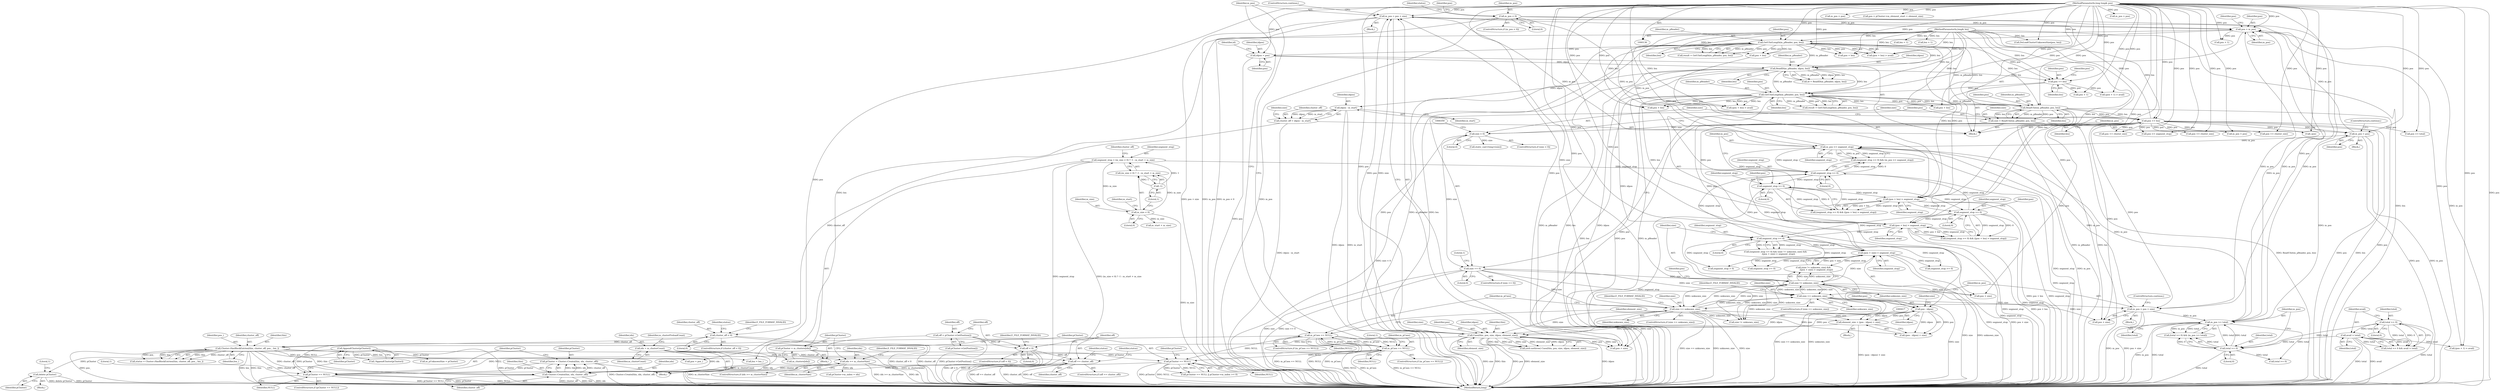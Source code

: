 digraph "0_Android_cc274e2abe8b2a6698a5c47d8aa4bb45f1f9538d_6@API" {
"1000662" [label="(Call,delete pCluster)"];
"1000659" [label="(Call,AppendCluster(pCluster))"];
"1000651" [label="(Call,pCluster == NULL)"];
"1000644" [label="(Call,pCluster = Cluster::Create(this, idx, cluster_off))"];
"1000646" [label="(Call,Cluster::Create(this, idx, cluster_off))"];
"1000478" [label="(Call,Cluster::HasBlockEntries(this, cluster_off, pos_, len_))"];
"1000418" [label="(Call,Cues(this, pos, size, idpos, element_size))"];
"1000412" [label="(Call,pos - idpos)"];
"1000361" [label="(Call,pos += len)"];
"1000349" [label="(Call,ReadUInt(m_pReader, pos, len))"];
"1000308" [label="(Call,GetUIntLength(m_pReader, pos, len))"];
"1000281" [label="(Call,ReadID(m_pReader, idpos, len))"];
"1000236" [label="(Call,GetUIntLength(m_pReader, pos, len))"];
"1000137" [label="(MethodParameterIn,long long& pos)"];
"1000218" [label="(Call,pos = m_pos)"];
"1000141" [label="(Call,m_pos < 0)"];
"1000369" [label="(Call,m_pos = pos)"];
"1000213" [label="(Call,m_pos >= segment_stop)"];
"1000448" [label="(Call,m_pos = pos + size)"];
"1000443" [label="(Call,size == unknown_size)"];
"1000365" [label="(Call,size == 0)"];
"1000354" [label="(Call,size < 0)"];
"1000347" [label="(Call,size = ReadUInt(m_pReader, pos, len))"];
"1000381" [label="(Call,size != unknown_size)"];
"1000398" [label="(Call,size == unknown_size)"];
"1000431" [label="(Call,m_pos = pos + size)"];
"1000203" [label="(Call,m_pos >= total)"];
"1000200" [label="(Call,total >= 0)"];
"1000166" [label="(Call,total >= 0)"];
"1000169" [label="(Call,avail > total)"];
"1000210" [label="(Call,segment_stop >= 0)"];
"1000384" [label="(Call,(pos + size) > segment_stop)"];
"1000377" [label="(Call,segment_stop >= 0)"];
"1000328" [label="(Call,segment_stop >= 0)"];
"1000259" [label="(Call,(pos + len) > segment_stop)"];
"1000138" [label="(MethodParameterIn,long& len)"];
"1000256" [label="(Call,segment_stop >= 0)"];
"1000331" [label="(Call,(pos + len) > segment_stop)"];
"1000175" [label="(Call,segment_stop = (m_size < 0) ? -1 : m_start + m_size)"];
"1000181" [label="(Call,-1)"];
"1000178" [label="(Call,m_size < 0)"];
"1000275" [label="(Call,idpos = pos)"];
"1000291" [label="(Call,pos += len)"];
"1000409" [label="(Call,element_size = (pos - idpos) + size)"];
"1000468" [label="(Call,cluster_off < 0)"];
"1000454" [label="(Call,cluster_off = idpos - m_start)"];
"1000456" [label="(Call,idpos - m_start)"];
"1000497" [label="(Call,idx = m_clusterCount)"];
"1000506" [label="(Call,idx >= m_clusterSize)"];
"1000539" [label="(Call,off == cluster_off)"];
"1000533" [label="(Call,off < 0)"];
"1000529" [label="(Call,off = pCluster->GetPosition())"];
"1000404" [label="(Call,m_pCues == NULL)"];
"1000425" [label="(Call,m_pCues == NULL)"];
"1000518" [label="(Call,pCluster == NULL)"];
"1000511" [label="(Call,pCluster = m_clusters[idx])"];
"1000432" [label="(Identifier,m_pos)"];
"1000422" [label="(Identifier,idpos)"];
"1000351" [label="(Identifier,pos)"];
"1000419" [label="(Identifier,this)"];
"1000433" [label="(Call,pos + size)"];
"1000171" [label="(Identifier,total)"];
"1000141" [label="(Call,m_pos < 0)"];
"1000649" [label="(Identifier,cluster_off)"];
"1000365" [label="(Call,size == 0)"];
"1000202" [label="(Literal,0)"];
"1000491" [label="(Call,len = len_)"];
"1000672" [label="(Call,pos += cluster_size)"];
"1000295" [label="(Call,(pos + 1) > avail)"];
"1000277" [label="(Identifier,pos)"];
"1000184" [label="(Identifier,m_start)"];
"1000330" [label="(Literal,0)"];
"1000400" [label="(Identifier,unknown_size)"];
"1000518" [label="(Call,pCluster == NULL)"];
"1000165" [label="(Call,total >= 0 && avail > total)"];
"1000353" [label="(ControlStructure,if (size < 0))"];
"1000327" [label="(Call,(segment_stop >= 0) && ((pos + len) > segment_stop))"];
"1000152" [label="(Identifier,status)"];
"1000532" [label="(ControlStructure,if (off < 0))"];
"1000355" [label="(Identifier,size)"];
"1000479" [label="(Identifier,this)"];
"1000415" [label="(Identifier,size)"];
"1000448" [label="(Call,m_pos = pos + size)"];
"1000210" [label="(Call,segment_stop >= 0)"];
"1000218" [label="(Call,pos = m_pos)"];
"1000223" [label="(Call,pos + 1)"];
"1000296" [label="(Call,pos + 1)"];
"1000356" [label="(Literal,0)"];
"1000139" [label="(Block,)"];
"1000212" [label="(Literal,0)"];
"1000541" [label="(Identifier,cluster_off)"];
"1000537" [label="(Identifier,E_FILE_FORMAT_INVALID)"];
"1000431" [label="(Call,m_pos = pos + size)"];
"1000255" [label="(Call,(segment_stop >= 0) && ((pos + len) > segment_stop))"];
"1000335" [label="(Identifier,segment_stop)"];
"1000461" [label="(Identifier,size)"];
"1000507" [label="(Identifier,idx)"];
"1000531" [label="(Call,pCluster->GetPosition())"];
"1000377" [label="(Call,segment_stop >= 0)"];
"1000608" [label="(Call,pos += cluster_size)"];
"1000260" [label="(Call,pos + len)"];
"1000297" [label="(Identifier,pos)"];
"1000499" [label="(Identifier,m_clusterCount)"];
"1000523" [label="(Identifier,pCluster)"];
"1000645" [label="(Identifier,pCluster)"];
"1000188" [label="(Identifier,cluster_off)"];
"1000477" [label="(Identifier,status)"];
"1000454" [label="(Call,cluster_off = idpos - m_start)"];
"1000200" [label="(Call,total >= 0)"];
"1000267" [label="(Call,(pos + len) > avail)"];
"1000301" [label="(Call,len = 1)"];
"1000647" [label="(Identifier,this)"];
"1000352" [label="(Identifier,len)"];
"1000138" [label="(MethodParameterIn,long& len)"];
"1000328" [label="(Call,segment_stop >= 0)"];
"1000354" [label="(Call,size < 0)"];
"1000183" [label="(Call,m_start + m_size)"];
"1000601" [label="(Identifier,status)"];
"1000517" [label="(Call,pCluster == NULL || pCluster->m_index >= 0)"];
"1000405" [label="(Identifier,m_pCues)"];
"1000545" [label="(Identifier,status)"];
"1000584" [label="(Call,m_pos = pos)"];
"1000568" [label="(Call,pos = pCluster->m_element_start + element_size)"];
"1000538" [label="(ControlStructure,if (off == cluster_off))"];
"1000140" [label="(ControlStructure,if (m_pos < 0))"];
"1000215" [label="(Identifier,segment_stop)"];
"1000348" [label="(Identifier,size)"];
"1000382" [label="(Identifier,size)"];
"1000203" [label="(Call,m_pos >= total)"];
"1000409" [label="(Call,element_size = (pos - idpos) + size)"];
"1000413" [label="(Identifier,pos)"];
"1000281" [label="(Call,ReadID(m_pReader, idpos, len))"];
"1000168" [label="(Literal,0)"];
"1000181" [label="(Call,-1)"];
"1000427" [label="(Identifier,NULL)"];
"1000508" [label="(Identifier,m_clusterSize)"];
"1000361" [label="(Call,pos += len)"];
"1000137" [label="(MethodParameterIn,long long& pos)"];
"1000234" [label="(Call,result = GetUIntLength(m_pReader, pos, len))"];
"1000372" [label="(ControlStructure,continue;)"];
"1000204" [label="(Identifier,m_pos)"];
"1000261" [label="(Identifier,pos)"];
"1000214" [label="(Identifier,m_pos)"];
"1000176" [label="(Identifier,segment_stop)"];
"1000258" [label="(Literal,0)"];
"1000478" [label="(Call,Cluster::HasBlockEntries(this, cluster_off, pos_, len_))"];
"1000362" [label="(Identifier,pos)"];
"1000146" [label="(Identifier,pos)"];
"1000589" [label="(Call,segment_stop >= 0)"];
"1000450" [label="(Call,pos + size)"];
"1000268" [label="(Call,pos + len)"];
"1000213" [label="(Call,m_pos >= segment_stop)"];
"1000449" [label="(Identifier,m_pos)"];
"1000414" [label="(Identifier,idpos)"];
"1000349" [label="(Call,ReadUInt(m_pReader, pos, len))"];
"1000306" [label="(Call,result = GetUIntLength(m_pReader, pos, len))"];
"1000666" [label="(Literal,1)"];
"1000224" [label="(Identifier,pos)"];
"1000662" [label="(Call,delete pCluster)"];
"1000380" [label="(Call,(size != unknown_size) &&\n         ((pos + size) > segment_stop))"];
"1000175" [label="(Call,segment_stop = (m_size < 0) ? -1 : m_start + m_size)"];
"1000513" [label="(Call,m_clusters[idx])"];
"1000178" [label="(Call,m_size < 0)"];
"1000311" [label="(Identifier,len)"];
"1000292" [label="(Identifier,pos)"];
"1000529" [label="(Call,off = pCluster->GetPosition())"];
"1000275" [label="(Call,idpos = pos)"];
"1000228" [label="(Call,len = 1)"];
"1000535" [label="(Literal,0)"];
"1000284" [label="(Identifier,len)"];
"1000367" [label="(Literal,0)"];
"1000402" [label="(Identifier,E_FILE_FORMAT_INVALID)"];
"1000170" [label="(Identifier,avail)"];
"1000143" [label="(Literal,0)"];
"1000371" [label="(Identifier,pos)"];
"1000646" [label="(Call,Cluster::Create(this, idx, cluster_off))"];
"1000331" [label="(Call,(pos + len) > segment_stop)"];
"1000166" [label="(Call,total >= 0)"];
"1000520" [label="(Identifier,NULL)"];
"1000416" [label="(Call,(std::nothrow) Cues(this, pos, size, idpos, element_size))"];
"1000384" [label="(Call,(pos + size) > segment_stop)"];
"1000639" [label="(Call,m_pos = pos)"];
"1000613" [label="(Call,total >= 0)"];
"1000498" [label="(Identifier,idx)"];
"1000473" [label="(Identifier,E_FILE_FORMAT_INVALID)"];
"1000222" [label="(Call,(pos + 1) > avail)"];
"1000680" [label="(Call,segment_stop > 0)"];
"1000376" [label="(Call,(segment_stop >= 0) && (size != unknown_size) &&\n         ((pos + size) > segment_stop))"];
"1000511" [label="(Call,pCluster = m_clusters[idx])"];
"1000648" [label="(Identifier,idx)"];
"1000470" [label="(Literal,0)"];
"1000259" [label="(Call,(pos + len) > segment_stop)"];
"1000385" [label="(Call,pos + size)"];
"1000386" [label="(Identifier,pos)"];
"1000169" [label="(Call,avail > total)"];
"1000505" [label="(ControlStructure,if (idx >= m_clusterSize))"];
"1000236" [label="(Call,GetUIntLength(m_pReader, pos, len))"];
"1000280" [label="(Identifier,id)"];
"1000502" [label="(Identifier,m_clusterPreloadCount)"];
"1000425" [label="(Call,m_pCues == NULL)"];
"1000423" [label="(Identifier,element_size)"];
"1000309" [label="(Identifier,m_pReader)"];
"1000447" [label="(Identifier,E_FILE_FORMAT_INVALID)"];
"1000488" [label="(Call,pos = pos_)"];
"1000347" [label="(Call,size = ReadUInt(m_pReader, pos, len))"];
"1000399" [label="(Identifier,size)"];
"1000436" [label="(ControlStructure,continue;)"];
"1000476" [label="(Call,status = Cluster::HasBlockEntries(this, cluster_off, pos_, len_))"];
"1000458" [label="(Identifier,m_start)"];
"1000283" [label="(Identifier,idpos)"];
"1000421" [label="(Identifier,size)"];
"1000460" [label="(Call,size != unknown_size)"];
"1000339" [label="(Call,(pos + len) > avail)"];
"1000482" [label="(Identifier,len_)"];
"1000504" [label="(Block,)"];
"1000690" [label="(Call,m_pUnknownSize = pCluster)"];
"1000430" [label="(Literal,1)"];
"1000219" [label="(Identifier,pos)"];
"1000443" [label="(Call,size == unknown_size)"];
"1000699" [label="(MethodReturn,long)"];
"1000370" [label="(Identifier,m_pos)"];
"1000383" [label="(Identifier,unknown_size)"];
"1000627" [label="(Call,segment_stop >= 0)"];
"1000364" [label="(ControlStructure,if (size == 0))"];
"1000481" [label="(Identifier,pos_)"];
"1000412" [label="(Call,pos - idpos)"];
"1000332" [label="(Call,pos + len)"];
"1000340" [label="(Call,pos + len)"];
"1000177" [label="(Call,(m_size < 0) ? -1 : m_start + m_size)"];
"1000510" [label="(Identifier,E_FILE_FORMAT_INVALID)"];
"1000512" [label="(Identifier,pCluster)"];
"1000480" [label="(Identifier,cluster_off)"];
"1000182" [label="(Literal,1)"];
"1000257" [label="(Identifier,segment_stop)"];
"1000424" [label="(ControlStructure,if (m_pCues == NULL))"];
"1000553" [label="(Call,pos += cluster_size)"];
"1000533" [label="(Call,off < 0)"];
"1000453" [label="(ControlStructure,continue;)"];
"1000497" [label="(Call,idx = m_clusterCount)"];
"1000444" [label="(Identifier,size)"];
"1000363" [label="(Identifier,len)"];
"1000457" [label="(Identifier,idpos)"];
"1000397" [label="(ControlStructure,if (size == unknown_size))"];
"1000469" [label="(Identifier,cluster_off)"];
"1000398" [label="(Call,size == unknown_size)"];
"1000540" [label="(Identifier,off)"];
"1000179" [label="(Identifier,m_size)"];
"1000279" [label="(Call,id = ReadID(m_pReader, idpos, len))"];
"1000256" [label="(Call,segment_stop >= 0)"];
"1000368" [label="(Block,)"];
"1000237" [label="(Identifier,m_pReader)"];
"1000209" [label="(Call,(segment_stop >= 0) && (m_pos >= segment_stop))"];
"1000445" [label="(Identifier,unknown_size)"];
"1000381" [label="(Call,size != unknown_size)"];
"1000145" [label="(Call,DoLoadClusterUnknownSize(pos, len))"];
"1000455" [label="(Identifier,cluster_off)"];
"1000530" [label="(Identifier,off)"];
"1000142" [label="(Identifier,m_pos)"];
"1000369" [label="(Call,m_pos = pos)"];
"1000205" [label="(Identifier,total)"];
"1000456" [label="(Call,idpos - m_start)"];
"1000651" [label="(Call,pCluster == NULL)"];
"1000539" [label="(Call,off == cluster_off)"];
"1000695" [label="(Call,-pos)"];
"1000238" [label="(Identifier,pos)"];
"1000403" [label="(ControlStructure,if (m_pCues == NULL))"];
"1000404" [label="(Call,m_pCues == NULL)"];
"1000656" [label="(Literal,1)"];
"1000308" [label="(Call,GetUIntLength(m_pReader, pos, len))"];
"1000406" [label="(Identifier,NULL)"];
"1000201" [label="(Identifier,total)"];
"1000211" [label="(Identifier,segment_stop)"];
"1000467" [label="(ControlStructure,if (cluster_off < 0))"];
"1000616" [label="(Call,pos >= total)"];
"1000291" [label="(Call,pos += len)"];
"1000167" [label="(Identifier,total)"];
"1000652" [label="(Identifier,pCluster)"];
"1000659" [label="(Call,AppendCluster(pCluster))"];
"1000519" [label="(Identifier,pCluster)"];
"1000329" [label="(Identifier,segment_stop)"];
"1000197" [label="(Block,)"];
"1000660" [label="(Identifier,pCluster)"];
"1000644" [label="(Call,pCluster = Cluster::Create(this, idx, cluster_off))"];
"1000442" [label="(ControlStructure,if (size == unknown_size))"];
"1000180" [label="(Literal,0)"];
"1000276" [label="(Identifier,idpos)"];
"1000506" [label="(Call,idx >= m_clusterSize)"];
"1000374" [label="(Literal,1)"];
"1000396" [label="(Block,)"];
"1000282" [label="(Identifier,m_pReader)"];
"1000410" [label="(Identifier,element_size)"];
"1000388" [label="(Identifier,segment_stop)"];
"1000441" [label="(Block,)"];
"1000358" [label="(Call,static_cast<long>(size))"];
"1000418" [label="(Call,Cues(this, pos, size, idpos, element_size))"];
"1000310" [label="(Identifier,pos)"];
"1000407" [label="(Block,)"];
"1000575" [label="(Call,pCluster->m_index = idx)"];
"1000663" [label="(Identifier,pCluster)"];
"1000650" [label="(ControlStructure,if (pCluster == NULL))"];
"1000350" [label="(Identifier,m_pReader)"];
"1000658" [label="(Call,!AppendCluster(pCluster))"];
"1000661" [label="(Block,)"];
"1000379" [label="(Literal,0)"];
"1000378" [label="(Identifier,segment_stop)"];
"1000293" [label="(Identifier,len)"];
"1000534" [label="(Identifier,off)"];
"1000468" [label="(Call,cluster_off < 0)"];
"1000630" [label="(Call,pos >= segment_stop)"];
"1000263" [label="(Identifier,segment_stop)"];
"1000426" [label="(Identifier,m_pCues)"];
"1000220" [label="(Identifier,m_pos)"];
"1000199" [label="(Call,(total >= 0) && (m_pos >= total))"];
"1000333" [label="(Identifier,pos)"];
"1000366" [label="(Identifier,size)"];
"1000420" [label="(Identifier,pos)"];
"1000239" [label="(Identifier,len)"];
"1000675" [label="(Call,m_pos = pos)"];
"1000653" [label="(Identifier,NULL)"];
"1000411" [label="(Call,(pos - idpos) + size)"];
"1000662" -> "1000661"  [label="AST: "];
"1000662" -> "1000663"  [label="CFG: "];
"1000663" -> "1000662"  [label="AST: "];
"1000666" -> "1000662"  [label="CFG: "];
"1000662" -> "1000699"  [label="DDG: pCluster"];
"1000662" -> "1000699"  [label="DDG: delete pCluster"];
"1000659" -> "1000662"  [label="DDG: pCluster"];
"1000659" -> "1000658"  [label="AST: "];
"1000659" -> "1000660"  [label="CFG: "];
"1000660" -> "1000659"  [label="AST: "];
"1000658" -> "1000659"  [label="CFG: "];
"1000659" -> "1000699"  [label="DDG: pCluster"];
"1000659" -> "1000658"  [label="DDG: pCluster"];
"1000651" -> "1000659"  [label="DDG: pCluster"];
"1000659" -> "1000690"  [label="DDG: pCluster"];
"1000651" -> "1000650"  [label="AST: "];
"1000651" -> "1000653"  [label="CFG: "];
"1000652" -> "1000651"  [label="AST: "];
"1000653" -> "1000651"  [label="AST: "];
"1000656" -> "1000651"  [label="CFG: "];
"1000660" -> "1000651"  [label="CFG: "];
"1000651" -> "1000699"  [label="DDG: pCluster == NULL"];
"1000651" -> "1000699"  [label="DDG: pCluster"];
"1000651" -> "1000699"  [label="DDG: NULL"];
"1000644" -> "1000651"  [label="DDG: pCluster"];
"1000404" -> "1000651"  [label="DDG: NULL"];
"1000518" -> "1000651"  [label="DDG: NULL"];
"1000425" -> "1000651"  [label="DDG: NULL"];
"1000644" -> "1000139"  [label="AST: "];
"1000644" -> "1000646"  [label="CFG: "];
"1000645" -> "1000644"  [label="AST: "];
"1000646" -> "1000644"  [label="AST: "];
"1000652" -> "1000644"  [label="CFG: "];
"1000644" -> "1000699"  [label="DDG: Cluster::Create(this, idx, cluster_off)"];
"1000646" -> "1000644"  [label="DDG: this"];
"1000646" -> "1000644"  [label="DDG: idx"];
"1000646" -> "1000644"  [label="DDG: cluster_off"];
"1000646" -> "1000649"  [label="CFG: "];
"1000647" -> "1000646"  [label="AST: "];
"1000648" -> "1000646"  [label="AST: "];
"1000649" -> "1000646"  [label="AST: "];
"1000646" -> "1000699"  [label="DDG: this"];
"1000646" -> "1000699"  [label="DDG: idx"];
"1000646" -> "1000699"  [label="DDG: cluster_off"];
"1000478" -> "1000646"  [label="DDG: this"];
"1000478" -> "1000646"  [label="DDG: cluster_off"];
"1000497" -> "1000646"  [label="DDG: idx"];
"1000506" -> "1000646"  [label="DDG: idx"];
"1000539" -> "1000646"  [label="DDG: cluster_off"];
"1000478" -> "1000476"  [label="AST: "];
"1000478" -> "1000482"  [label="CFG: "];
"1000479" -> "1000478"  [label="AST: "];
"1000480" -> "1000478"  [label="AST: "];
"1000481" -> "1000478"  [label="AST: "];
"1000482" -> "1000478"  [label="AST: "];
"1000476" -> "1000478"  [label="CFG: "];
"1000478" -> "1000699"  [label="DDG: this"];
"1000478" -> "1000699"  [label="DDG: cluster_off"];
"1000478" -> "1000699"  [label="DDG: pos_"];
"1000478" -> "1000699"  [label="DDG: len_"];
"1000478" -> "1000476"  [label="DDG: this"];
"1000478" -> "1000476"  [label="DDG: cluster_off"];
"1000478" -> "1000476"  [label="DDG: pos_"];
"1000478" -> "1000476"  [label="DDG: len_"];
"1000418" -> "1000478"  [label="DDG: this"];
"1000468" -> "1000478"  [label="DDG: cluster_off"];
"1000478" -> "1000488"  [label="DDG: pos_"];
"1000478" -> "1000491"  [label="DDG: len_"];
"1000478" -> "1000539"  [label="DDG: cluster_off"];
"1000418" -> "1000416"  [label="AST: "];
"1000418" -> "1000423"  [label="CFG: "];
"1000419" -> "1000418"  [label="AST: "];
"1000420" -> "1000418"  [label="AST: "];
"1000421" -> "1000418"  [label="AST: "];
"1000422" -> "1000418"  [label="AST: "];
"1000423" -> "1000418"  [label="AST: "];
"1000416" -> "1000418"  [label="CFG: "];
"1000418" -> "1000699"  [label="DDG: pos"];
"1000418" -> "1000699"  [label="DDG: element_size"];
"1000418" -> "1000699"  [label="DDG: idpos"];
"1000418" -> "1000699"  [label="DDG: size"];
"1000418" -> "1000699"  [label="DDG: this"];
"1000418" -> "1000416"  [label="DDG: this"];
"1000418" -> "1000416"  [label="DDG: pos"];
"1000418" -> "1000416"  [label="DDG: size"];
"1000418" -> "1000416"  [label="DDG: element_size"];
"1000418" -> "1000416"  [label="DDG: idpos"];
"1000412" -> "1000418"  [label="DDG: pos"];
"1000412" -> "1000418"  [label="DDG: idpos"];
"1000137" -> "1000418"  [label="DDG: pos"];
"1000398" -> "1000418"  [label="DDG: size"];
"1000409" -> "1000418"  [label="DDG: element_size"];
"1000418" -> "1000431"  [label="DDG: pos"];
"1000418" -> "1000431"  [label="DDG: size"];
"1000418" -> "1000433"  [label="DDG: pos"];
"1000418" -> "1000433"  [label="DDG: size"];
"1000412" -> "1000411"  [label="AST: "];
"1000412" -> "1000414"  [label="CFG: "];
"1000413" -> "1000412"  [label="AST: "];
"1000414" -> "1000412"  [label="AST: "];
"1000415" -> "1000412"  [label="CFG: "];
"1000412" -> "1000409"  [label="DDG: pos"];
"1000412" -> "1000409"  [label="DDG: idpos"];
"1000412" -> "1000411"  [label="DDG: pos"];
"1000412" -> "1000411"  [label="DDG: idpos"];
"1000361" -> "1000412"  [label="DDG: pos"];
"1000137" -> "1000412"  [label="DDG: pos"];
"1000281" -> "1000412"  [label="DDG: idpos"];
"1000361" -> "1000197"  [label="AST: "];
"1000361" -> "1000363"  [label="CFG: "];
"1000362" -> "1000361"  [label="AST: "];
"1000363" -> "1000361"  [label="AST: "];
"1000366" -> "1000361"  [label="CFG: "];
"1000361" -> "1000699"  [label="DDG: pos"];
"1000361" -> "1000699"  [label="DDG: len"];
"1000349" -> "1000361"  [label="DDG: len"];
"1000349" -> "1000361"  [label="DDG: pos"];
"1000138" -> "1000361"  [label="DDG: len"];
"1000137" -> "1000361"  [label="DDG: pos"];
"1000361" -> "1000369"  [label="DDG: pos"];
"1000361" -> "1000384"  [label="DDG: pos"];
"1000361" -> "1000385"  [label="DDG: pos"];
"1000361" -> "1000431"  [label="DDG: pos"];
"1000361" -> "1000433"  [label="DDG: pos"];
"1000361" -> "1000448"  [label="DDG: pos"];
"1000361" -> "1000450"  [label="DDG: pos"];
"1000361" -> "1000553"  [label="DDG: pos"];
"1000361" -> "1000608"  [label="DDG: pos"];
"1000361" -> "1000616"  [label="DDG: pos"];
"1000361" -> "1000630"  [label="DDG: pos"];
"1000361" -> "1000639"  [label="DDG: pos"];
"1000361" -> "1000672"  [label="DDG: pos"];
"1000361" -> "1000695"  [label="DDG: pos"];
"1000349" -> "1000347"  [label="AST: "];
"1000349" -> "1000352"  [label="CFG: "];
"1000350" -> "1000349"  [label="AST: "];
"1000351" -> "1000349"  [label="AST: "];
"1000352" -> "1000349"  [label="AST: "];
"1000347" -> "1000349"  [label="CFG: "];
"1000349" -> "1000699"  [label="DDG: pos"];
"1000349" -> "1000699"  [label="DDG: m_pReader"];
"1000349" -> "1000699"  [label="DDG: len"];
"1000349" -> "1000236"  [label="DDG: m_pReader"];
"1000349" -> "1000236"  [label="DDG: len"];
"1000349" -> "1000347"  [label="DDG: m_pReader"];
"1000349" -> "1000347"  [label="DDG: pos"];
"1000349" -> "1000347"  [label="DDG: len"];
"1000308" -> "1000349"  [label="DDG: m_pReader"];
"1000308" -> "1000349"  [label="DDG: pos"];
"1000308" -> "1000349"  [label="DDG: len"];
"1000137" -> "1000349"  [label="DDG: pos"];
"1000138" -> "1000349"  [label="DDG: len"];
"1000308" -> "1000306"  [label="AST: "];
"1000308" -> "1000311"  [label="CFG: "];
"1000309" -> "1000308"  [label="AST: "];
"1000310" -> "1000308"  [label="AST: "];
"1000311" -> "1000308"  [label="AST: "];
"1000306" -> "1000308"  [label="CFG: "];
"1000308" -> "1000699"  [label="DDG: pos"];
"1000308" -> "1000699"  [label="DDG: m_pReader"];
"1000308" -> "1000699"  [label="DDG: len"];
"1000308" -> "1000306"  [label="DDG: m_pReader"];
"1000308" -> "1000306"  [label="DDG: pos"];
"1000308" -> "1000306"  [label="DDG: len"];
"1000281" -> "1000308"  [label="DDG: m_pReader"];
"1000281" -> "1000308"  [label="DDG: len"];
"1000137" -> "1000308"  [label="DDG: pos"];
"1000291" -> "1000308"  [label="DDG: pos"];
"1000138" -> "1000308"  [label="DDG: len"];
"1000308" -> "1000331"  [label="DDG: pos"];
"1000308" -> "1000331"  [label="DDG: len"];
"1000308" -> "1000332"  [label="DDG: pos"];
"1000308" -> "1000332"  [label="DDG: len"];
"1000308" -> "1000339"  [label="DDG: pos"];
"1000308" -> "1000339"  [label="DDG: len"];
"1000308" -> "1000340"  [label="DDG: pos"];
"1000308" -> "1000340"  [label="DDG: len"];
"1000281" -> "1000279"  [label="AST: "];
"1000281" -> "1000284"  [label="CFG: "];
"1000282" -> "1000281"  [label="AST: "];
"1000283" -> "1000281"  [label="AST: "];
"1000284" -> "1000281"  [label="AST: "];
"1000279" -> "1000281"  [label="CFG: "];
"1000281" -> "1000699"  [label="DDG: m_pReader"];
"1000281" -> "1000699"  [label="DDG: len"];
"1000281" -> "1000699"  [label="DDG: idpos"];
"1000281" -> "1000279"  [label="DDG: m_pReader"];
"1000281" -> "1000279"  [label="DDG: idpos"];
"1000281" -> "1000279"  [label="DDG: len"];
"1000236" -> "1000281"  [label="DDG: m_pReader"];
"1000236" -> "1000281"  [label="DDG: len"];
"1000275" -> "1000281"  [label="DDG: idpos"];
"1000138" -> "1000281"  [label="DDG: len"];
"1000281" -> "1000291"  [label="DDG: len"];
"1000281" -> "1000456"  [label="DDG: idpos"];
"1000236" -> "1000234"  [label="AST: "];
"1000236" -> "1000239"  [label="CFG: "];
"1000237" -> "1000236"  [label="AST: "];
"1000238" -> "1000236"  [label="AST: "];
"1000239" -> "1000236"  [label="AST: "];
"1000234" -> "1000236"  [label="CFG: "];
"1000236" -> "1000699"  [label="DDG: m_pReader"];
"1000236" -> "1000699"  [label="DDG: len"];
"1000236" -> "1000699"  [label="DDG: pos"];
"1000236" -> "1000234"  [label="DDG: m_pReader"];
"1000236" -> "1000234"  [label="DDG: pos"];
"1000236" -> "1000234"  [label="DDG: len"];
"1000137" -> "1000236"  [label="DDG: pos"];
"1000218" -> "1000236"  [label="DDG: pos"];
"1000138" -> "1000236"  [label="DDG: len"];
"1000236" -> "1000259"  [label="DDG: pos"];
"1000236" -> "1000259"  [label="DDG: len"];
"1000236" -> "1000260"  [label="DDG: pos"];
"1000236" -> "1000260"  [label="DDG: len"];
"1000236" -> "1000267"  [label="DDG: pos"];
"1000236" -> "1000267"  [label="DDG: len"];
"1000236" -> "1000268"  [label="DDG: pos"];
"1000236" -> "1000268"  [label="DDG: len"];
"1000236" -> "1000275"  [label="DDG: pos"];
"1000236" -> "1000291"  [label="DDG: pos"];
"1000137" -> "1000136"  [label="AST: "];
"1000137" -> "1000699"  [label="DDG: pos"];
"1000137" -> "1000145"  [label="DDG: pos"];
"1000137" -> "1000218"  [label="DDG: pos"];
"1000137" -> "1000222"  [label="DDG: pos"];
"1000137" -> "1000223"  [label="DDG: pos"];
"1000137" -> "1000259"  [label="DDG: pos"];
"1000137" -> "1000260"  [label="DDG: pos"];
"1000137" -> "1000267"  [label="DDG: pos"];
"1000137" -> "1000268"  [label="DDG: pos"];
"1000137" -> "1000275"  [label="DDG: pos"];
"1000137" -> "1000291"  [label="DDG: pos"];
"1000137" -> "1000295"  [label="DDG: pos"];
"1000137" -> "1000296"  [label="DDG: pos"];
"1000137" -> "1000331"  [label="DDG: pos"];
"1000137" -> "1000332"  [label="DDG: pos"];
"1000137" -> "1000339"  [label="DDG: pos"];
"1000137" -> "1000340"  [label="DDG: pos"];
"1000137" -> "1000369"  [label="DDG: pos"];
"1000137" -> "1000384"  [label="DDG: pos"];
"1000137" -> "1000385"  [label="DDG: pos"];
"1000137" -> "1000431"  [label="DDG: pos"];
"1000137" -> "1000433"  [label="DDG: pos"];
"1000137" -> "1000448"  [label="DDG: pos"];
"1000137" -> "1000450"  [label="DDG: pos"];
"1000137" -> "1000488"  [label="DDG: pos"];
"1000137" -> "1000553"  [label="DDG: pos"];
"1000137" -> "1000568"  [label="DDG: pos"];
"1000137" -> "1000584"  [label="DDG: pos"];
"1000137" -> "1000608"  [label="DDG: pos"];
"1000137" -> "1000616"  [label="DDG: pos"];
"1000137" -> "1000630"  [label="DDG: pos"];
"1000137" -> "1000639"  [label="DDG: pos"];
"1000137" -> "1000672"  [label="DDG: pos"];
"1000137" -> "1000675"  [label="DDG: pos"];
"1000137" -> "1000695"  [label="DDG: pos"];
"1000218" -> "1000197"  [label="AST: "];
"1000218" -> "1000220"  [label="CFG: "];
"1000219" -> "1000218"  [label="AST: "];
"1000220" -> "1000218"  [label="AST: "];
"1000224" -> "1000218"  [label="CFG: "];
"1000218" -> "1000699"  [label="DDG: m_pos"];
"1000141" -> "1000218"  [label="DDG: m_pos"];
"1000369" -> "1000218"  [label="DDG: m_pos"];
"1000213" -> "1000218"  [label="DDG: m_pos"];
"1000448" -> "1000218"  [label="DDG: m_pos"];
"1000431" -> "1000218"  [label="DDG: m_pos"];
"1000203" -> "1000218"  [label="DDG: m_pos"];
"1000218" -> "1000222"  [label="DDG: pos"];
"1000218" -> "1000223"  [label="DDG: pos"];
"1000141" -> "1000140"  [label="AST: "];
"1000141" -> "1000143"  [label="CFG: "];
"1000142" -> "1000141"  [label="AST: "];
"1000143" -> "1000141"  [label="AST: "];
"1000146" -> "1000141"  [label="CFG: "];
"1000152" -> "1000141"  [label="CFG: "];
"1000141" -> "1000699"  [label="DDG: m_pos"];
"1000141" -> "1000699"  [label="DDG: m_pos < 0"];
"1000141" -> "1000203"  [label="DDG: m_pos"];
"1000141" -> "1000213"  [label="DDG: m_pos"];
"1000369" -> "1000368"  [label="AST: "];
"1000369" -> "1000371"  [label="CFG: "];
"1000370" -> "1000369"  [label="AST: "];
"1000371" -> "1000369"  [label="AST: "];
"1000372" -> "1000369"  [label="CFG: "];
"1000369" -> "1000699"  [label="DDG: m_pos"];
"1000369" -> "1000699"  [label="DDG: pos"];
"1000369" -> "1000203"  [label="DDG: m_pos"];
"1000369" -> "1000213"  [label="DDG: m_pos"];
"1000213" -> "1000209"  [label="AST: "];
"1000213" -> "1000215"  [label="CFG: "];
"1000214" -> "1000213"  [label="AST: "];
"1000215" -> "1000213"  [label="AST: "];
"1000209" -> "1000213"  [label="CFG: "];
"1000213" -> "1000699"  [label="DDG: m_pos"];
"1000213" -> "1000699"  [label="DDG: segment_stop"];
"1000213" -> "1000209"  [label="DDG: m_pos"];
"1000213" -> "1000209"  [label="DDG: segment_stop"];
"1000448" -> "1000213"  [label="DDG: m_pos"];
"1000431" -> "1000213"  [label="DDG: m_pos"];
"1000203" -> "1000213"  [label="DDG: m_pos"];
"1000210" -> "1000213"  [label="DDG: segment_stop"];
"1000213" -> "1000256"  [label="DDG: segment_stop"];
"1000448" -> "1000441"  [label="AST: "];
"1000448" -> "1000450"  [label="CFG: "];
"1000449" -> "1000448"  [label="AST: "];
"1000450" -> "1000448"  [label="AST: "];
"1000453" -> "1000448"  [label="CFG: "];
"1000448" -> "1000699"  [label="DDG: pos + size"];
"1000448" -> "1000699"  [label="DDG: m_pos"];
"1000448" -> "1000203"  [label="DDG: m_pos"];
"1000443" -> "1000448"  [label="DDG: size"];
"1000443" -> "1000442"  [label="AST: "];
"1000443" -> "1000445"  [label="CFG: "];
"1000444" -> "1000443"  [label="AST: "];
"1000445" -> "1000443"  [label="AST: "];
"1000447" -> "1000443"  [label="CFG: "];
"1000449" -> "1000443"  [label="CFG: "];
"1000443" -> "1000699"  [label="DDG: size == unknown_size"];
"1000443" -> "1000699"  [label="DDG: unknown_size"];
"1000443" -> "1000699"  [label="DDG: size"];
"1000443" -> "1000381"  [label="DDG: unknown_size"];
"1000443" -> "1000398"  [label="DDG: unknown_size"];
"1000365" -> "1000443"  [label="DDG: size"];
"1000381" -> "1000443"  [label="DDG: size"];
"1000381" -> "1000443"  [label="DDG: unknown_size"];
"1000398" -> "1000443"  [label="DDG: unknown_size"];
"1000443" -> "1000450"  [label="DDG: size"];
"1000443" -> "1000460"  [label="DDG: unknown_size"];
"1000365" -> "1000364"  [label="AST: "];
"1000365" -> "1000367"  [label="CFG: "];
"1000366" -> "1000365"  [label="AST: "];
"1000367" -> "1000365"  [label="AST: "];
"1000370" -> "1000365"  [label="CFG: "];
"1000374" -> "1000365"  [label="CFG: "];
"1000365" -> "1000699"  [label="DDG: size == 0"];
"1000365" -> "1000699"  [label="DDG: size"];
"1000354" -> "1000365"  [label="DDG: size"];
"1000365" -> "1000381"  [label="DDG: size"];
"1000365" -> "1000398"  [label="DDG: size"];
"1000365" -> "1000460"  [label="DDG: size"];
"1000354" -> "1000353"  [label="AST: "];
"1000354" -> "1000356"  [label="CFG: "];
"1000355" -> "1000354"  [label="AST: "];
"1000356" -> "1000354"  [label="AST: "];
"1000359" -> "1000354"  [label="CFG: "];
"1000362" -> "1000354"  [label="CFG: "];
"1000354" -> "1000699"  [label="DDG: size < 0"];
"1000347" -> "1000354"  [label="DDG: size"];
"1000354" -> "1000358"  [label="DDG: size"];
"1000347" -> "1000197"  [label="AST: "];
"1000348" -> "1000347"  [label="AST: "];
"1000355" -> "1000347"  [label="CFG: "];
"1000347" -> "1000699"  [label="DDG: ReadUInt(m_pReader, pos, len)"];
"1000381" -> "1000380"  [label="AST: "];
"1000381" -> "1000383"  [label="CFG: "];
"1000382" -> "1000381"  [label="AST: "];
"1000383" -> "1000381"  [label="AST: "];
"1000386" -> "1000381"  [label="CFG: "];
"1000380" -> "1000381"  [label="CFG: "];
"1000381" -> "1000699"  [label="DDG: unknown_size"];
"1000381" -> "1000699"  [label="DDG: size"];
"1000381" -> "1000380"  [label="DDG: size"];
"1000381" -> "1000380"  [label="DDG: unknown_size"];
"1000398" -> "1000381"  [label="DDG: unknown_size"];
"1000381" -> "1000384"  [label="DDG: size"];
"1000381" -> "1000385"  [label="DDG: size"];
"1000381" -> "1000398"  [label="DDG: size"];
"1000381" -> "1000398"  [label="DDG: unknown_size"];
"1000381" -> "1000460"  [label="DDG: size"];
"1000381" -> "1000460"  [label="DDG: unknown_size"];
"1000398" -> "1000397"  [label="AST: "];
"1000398" -> "1000400"  [label="CFG: "];
"1000399" -> "1000398"  [label="AST: "];
"1000400" -> "1000398"  [label="AST: "];
"1000402" -> "1000398"  [label="CFG: "];
"1000405" -> "1000398"  [label="CFG: "];
"1000398" -> "1000699"  [label="DDG: size == unknown_size"];
"1000398" -> "1000699"  [label="DDG: unknown_size"];
"1000398" -> "1000699"  [label="DDG: size"];
"1000398" -> "1000409"  [label="DDG: size"];
"1000398" -> "1000411"  [label="DDG: size"];
"1000398" -> "1000431"  [label="DDG: size"];
"1000398" -> "1000433"  [label="DDG: size"];
"1000398" -> "1000460"  [label="DDG: unknown_size"];
"1000431" -> "1000396"  [label="AST: "];
"1000431" -> "1000433"  [label="CFG: "];
"1000432" -> "1000431"  [label="AST: "];
"1000433" -> "1000431"  [label="AST: "];
"1000436" -> "1000431"  [label="CFG: "];
"1000431" -> "1000699"  [label="DDG: m_pos"];
"1000431" -> "1000699"  [label="DDG: pos + size"];
"1000431" -> "1000203"  [label="DDG: m_pos"];
"1000203" -> "1000199"  [label="AST: "];
"1000203" -> "1000205"  [label="CFG: "];
"1000204" -> "1000203"  [label="AST: "];
"1000205" -> "1000203"  [label="AST: "];
"1000199" -> "1000203"  [label="CFG: "];
"1000203" -> "1000699"  [label="DDG: total"];
"1000203" -> "1000699"  [label="DDG: m_pos"];
"1000203" -> "1000200"  [label="DDG: total"];
"1000203" -> "1000199"  [label="DDG: m_pos"];
"1000203" -> "1000199"  [label="DDG: total"];
"1000200" -> "1000203"  [label="DDG: total"];
"1000203" -> "1000613"  [label="DDG: total"];
"1000200" -> "1000199"  [label="AST: "];
"1000200" -> "1000202"  [label="CFG: "];
"1000201" -> "1000200"  [label="AST: "];
"1000202" -> "1000200"  [label="AST: "];
"1000204" -> "1000200"  [label="CFG: "];
"1000199" -> "1000200"  [label="CFG: "];
"1000200" -> "1000699"  [label="DDG: total"];
"1000200" -> "1000199"  [label="DDG: total"];
"1000200" -> "1000199"  [label="DDG: 0"];
"1000166" -> "1000200"  [label="DDG: total"];
"1000169" -> "1000200"  [label="DDG: total"];
"1000200" -> "1000613"  [label="DDG: total"];
"1000166" -> "1000165"  [label="AST: "];
"1000166" -> "1000168"  [label="CFG: "];
"1000167" -> "1000166"  [label="AST: "];
"1000168" -> "1000166"  [label="AST: "];
"1000170" -> "1000166"  [label="CFG: "];
"1000165" -> "1000166"  [label="CFG: "];
"1000166" -> "1000699"  [label="DDG: total"];
"1000166" -> "1000165"  [label="DDG: total"];
"1000166" -> "1000165"  [label="DDG: 0"];
"1000166" -> "1000169"  [label="DDG: total"];
"1000169" -> "1000165"  [label="AST: "];
"1000169" -> "1000171"  [label="CFG: "];
"1000170" -> "1000169"  [label="AST: "];
"1000171" -> "1000169"  [label="AST: "];
"1000165" -> "1000169"  [label="CFG: "];
"1000169" -> "1000699"  [label="DDG: total"];
"1000169" -> "1000699"  [label="DDG: avail"];
"1000169" -> "1000165"  [label="DDG: avail"];
"1000169" -> "1000165"  [label="DDG: total"];
"1000169" -> "1000222"  [label="DDG: avail"];
"1000210" -> "1000209"  [label="AST: "];
"1000210" -> "1000212"  [label="CFG: "];
"1000211" -> "1000210"  [label="AST: "];
"1000212" -> "1000210"  [label="AST: "];
"1000214" -> "1000210"  [label="CFG: "];
"1000209" -> "1000210"  [label="CFG: "];
"1000210" -> "1000699"  [label="DDG: segment_stop"];
"1000210" -> "1000209"  [label="DDG: segment_stop"];
"1000210" -> "1000209"  [label="DDG: 0"];
"1000384" -> "1000210"  [label="DDG: segment_stop"];
"1000175" -> "1000210"  [label="DDG: segment_stop"];
"1000328" -> "1000210"  [label="DDG: segment_stop"];
"1000377" -> "1000210"  [label="DDG: segment_stop"];
"1000331" -> "1000210"  [label="DDG: segment_stop"];
"1000210" -> "1000256"  [label="DDG: segment_stop"];
"1000384" -> "1000380"  [label="AST: "];
"1000384" -> "1000388"  [label="CFG: "];
"1000385" -> "1000384"  [label="AST: "];
"1000388" -> "1000384"  [label="AST: "];
"1000380" -> "1000384"  [label="CFG: "];
"1000384" -> "1000699"  [label="DDG: segment_stop"];
"1000384" -> "1000699"  [label="DDG: pos + size"];
"1000384" -> "1000380"  [label="DDG: pos + size"];
"1000384" -> "1000380"  [label="DDG: segment_stop"];
"1000377" -> "1000384"  [label="DDG: segment_stop"];
"1000384" -> "1000589"  [label="DDG: segment_stop"];
"1000384" -> "1000627"  [label="DDG: segment_stop"];
"1000384" -> "1000680"  [label="DDG: segment_stop"];
"1000377" -> "1000376"  [label="AST: "];
"1000377" -> "1000379"  [label="CFG: "];
"1000378" -> "1000377"  [label="AST: "];
"1000379" -> "1000377"  [label="AST: "];
"1000382" -> "1000377"  [label="CFG: "];
"1000376" -> "1000377"  [label="CFG: "];
"1000377" -> "1000699"  [label="DDG: segment_stop"];
"1000377" -> "1000376"  [label="DDG: segment_stop"];
"1000377" -> "1000376"  [label="DDG: 0"];
"1000328" -> "1000377"  [label="DDG: segment_stop"];
"1000331" -> "1000377"  [label="DDG: segment_stop"];
"1000377" -> "1000589"  [label="DDG: segment_stop"];
"1000377" -> "1000627"  [label="DDG: segment_stop"];
"1000377" -> "1000680"  [label="DDG: segment_stop"];
"1000328" -> "1000327"  [label="AST: "];
"1000328" -> "1000330"  [label="CFG: "];
"1000329" -> "1000328"  [label="AST: "];
"1000330" -> "1000328"  [label="AST: "];
"1000333" -> "1000328"  [label="CFG: "];
"1000327" -> "1000328"  [label="CFG: "];
"1000328" -> "1000699"  [label="DDG: segment_stop"];
"1000328" -> "1000327"  [label="DDG: segment_stop"];
"1000328" -> "1000327"  [label="DDG: 0"];
"1000259" -> "1000328"  [label="DDG: segment_stop"];
"1000256" -> "1000328"  [label="DDG: segment_stop"];
"1000328" -> "1000331"  [label="DDG: segment_stop"];
"1000259" -> "1000255"  [label="AST: "];
"1000259" -> "1000263"  [label="CFG: "];
"1000260" -> "1000259"  [label="AST: "];
"1000263" -> "1000259"  [label="AST: "];
"1000255" -> "1000259"  [label="CFG: "];
"1000259" -> "1000699"  [label="DDG: pos + len"];
"1000259" -> "1000699"  [label="DDG: segment_stop"];
"1000259" -> "1000255"  [label="DDG: pos + len"];
"1000259" -> "1000255"  [label="DDG: segment_stop"];
"1000138" -> "1000259"  [label="DDG: len"];
"1000256" -> "1000259"  [label="DDG: segment_stop"];
"1000138" -> "1000136"  [label="AST: "];
"1000138" -> "1000699"  [label="DDG: len"];
"1000138" -> "1000145"  [label="DDG: len"];
"1000138" -> "1000228"  [label="DDG: len"];
"1000138" -> "1000260"  [label="DDG: len"];
"1000138" -> "1000267"  [label="DDG: len"];
"1000138" -> "1000268"  [label="DDG: len"];
"1000138" -> "1000291"  [label="DDG: len"];
"1000138" -> "1000301"  [label="DDG: len"];
"1000138" -> "1000331"  [label="DDG: len"];
"1000138" -> "1000332"  [label="DDG: len"];
"1000138" -> "1000339"  [label="DDG: len"];
"1000138" -> "1000340"  [label="DDG: len"];
"1000138" -> "1000491"  [label="DDG: len"];
"1000256" -> "1000255"  [label="AST: "];
"1000256" -> "1000258"  [label="CFG: "];
"1000257" -> "1000256"  [label="AST: "];
"1000258" -> "1000256"  [label="AST: "];
"1000261" -> "1000256"  [label="CFG: "];
"1000255" -> "1000256"  [label="CFG: "];
"1000256" -> "1000699"  [label="DDG: segment_stop"];
"1000256" -> "1000255"  [label="DDG: segment_stop"];
"1000256" -> "1000255"  [label="DDG: 0"];
"1000331" -> "1000327"  [label="AST: "];
"1000331" -> "1000335"  [label="CFG: "];
"1000332" -> "1000331"  [label="AST: "];
"1000335" -> "1000331"  [label="AST: "];
"1000327" -> "1000331"  [label="CFG: "];
"1000331" -> "1000699"  [label="DDG: pos + len"];
"1000331" -> "1000699"  [label="DDG: segment_stop"];
"1000331" -> "1000327"  [label="DDG: pos + len"];
"1000331" -> "1000327"  [label="DDG: segment_stop"];
"1000175" -> "1000139"  [label="AST: "];
"1000175" -> "1000177"  [label="CFG: "];
"1000176" -> "1000175"  [label="AST: "];
"1000177" -> "1000175"  [label="AST: "];
"1000188" -> "1000175"  [label="CFG: "];
"1000175" -> "1000699"  [label="DDG: segment_stop"];
"1000175" -> "1000699"  [label="DDG: (m_size < 0) ? -1 : m_start + m_size"];
"1000181" -> "1000175"  [label="DDG: 1"];
"1000178" -> "1000175"  [label="DDG: m_size"];
"1000181" -> "1000177"  [label="AST: "];
"1000181" -> "1000182"  [label="CFG: "];
"1000182" -> "1000181"  [label="AST: "];
"1000177" -> "1000181"  [label="CFG: "];
"1000181" -> "1000177"  [label="DDG: 1"];
"1000178" -> "1000177"  [label="AST: "];
"1000178" -> "1000180"  [label="CFG: "];
"1000179" -> "1000178"  [label="AST: "];
"1000180" -> "1000178"  [label="AST: "];
"1000182" -> "1000178"  [label="CFG: "];
"1000184" -> "1000178"  [label="CFG: "];
"1000178" -> "1000699"  [label="DDG: m_size"];
"1000178" -> "1000177"  [label="DDG: m_size"];
"1000178" -> "1000183"  [label="DDG: m_size"];
"1000275" -> "1000197"  [label="AST: "];
"1000275" -> "1000277"  [label="CFG: "];
"1000276" -> "1000275"  [label="AST: "];
"1000277" -> "1000275"  [label="AST: "];
"1000280" -> "1000275"  [label="CFG: "];
"1000275" -> "1000699"  [label="DDG: pos"];
"1000291" -> "1000197"  [label="AST: "];
"1000291" -> "1000293"  [label="CFG: "];
"1000292" -> "1000291"  [label="AST: "];
"1000293" -> "1000291"  [label="AST: "];
"1000297" -> "1000291"  [label="CFG: "];
"1000291" -> "1000295"  [label="DDG: pos"];
"1000291" -> "1000296"  [label="DDG: pos"];
"1000409" -> "1000407"  [label="AST: "];
"1000409" -> "1000411"  [label="CFG: "];
"1000410" -> "1000409"  [label="AST: "];
"1000411" -> "1000409"  [label="AST: "];
"1000417" -> "1000409"  [label="CFG: "];
"1000409" -> "1000699"  [label="DDG: (pos - idpos) + size"];
"1000468" -> "1000467"  [label="AST: "];
"1000468" -> "1000470"  [label="CFG: "];
"1000469" -> "1000468"  [label="AST: "];
"1000470" -> "1000468"  [label="AST: "];
"1000473" -> "1000468"  [label="CFG: "];
"1000477" -> "1000468"  [label="CFG: "];
"1000468" -> "1000699"  [label="DDG: cluster_off < 0"];
"1000468" -> "1000699"  [label="DDG: cluster_off"];
"1000454" -> "1000468"  [label="DDG: cluster_off"];
"1000454" -> "1000197"  [label="AST: "];
"1000454" -> "1000456"  [label="CFG: "];
"1000455" -> "1000454"  [label="AST: "];
"1000456" -> "1000454"  [label="AST: "];
"1000461" -> "1000454"  [label="CFG: "];
"1000454" -> "1000699"  [label="DDG: idpos - m_start"];
"1000456" -> "1000454"  [label="DDG: idpos"];
"1000456" -> "1000454"  [label="DDG: m_start"];
"1000456" -> "1000458"  [label="CFG: "];
"1000457" -> "1000456"  [label="AST: "];
"1000458" -> "1000456"  [label="AST: "];
"1000456" -> "1000699"  [label="DDG: idpos"];
"1000456" -> "1000699"  [label="DDG: m_start"];
"1000497" -> "1000139"  [label="AST: "];
"1000497" -> "1000499"  [label="CFG: "];
"1000498" -> "1000497"  [label="AST: "];
"1000499" -> "1000497"  [label="AST: "];
"1000502" -> "1000497"  [label="CFG: "];
"1000497" -> "1000699"  [label="DDG: idx"];
"1000497" -> "1000699"  [label="DDG: m_clusterCount"];
"1000497" -> "1000506"  [label="DDG: idx"];
"1000506" -> "1000505"  [label="AST: "];
"1000506" -> "1000508"  [label="CFG: "];
"1000507" -> "1000506"  [label="AST: "];
"1000508" -> "1000506"  [label="AST: "];
"1000510" -> "1000506"  [label="CFG: "];
"1000512" -> "1000506"  [label="CFG: "];
"1000506" -> "1000699"  [label="DDG: idx >= m_clusterSize"];
"1000506" -> "1000699"  [label="DDG: idx"];
"1000506" -> "1000699"  [label="DDG: m_clusterSize"];
"1000506" -> "1000575"  [label="DDG: idx"];
"1000539" -> "1000538"  [label="AST: "];
"1000539" -> "1000541"  [label="CFG: "];
"1000540" -> "1000539"  [label="AST: "];
"1000541" -> "1000539"  [label="AST: "];
"1000545" -> "1000539"  [label="CFG: "];
"1000601" -> "1000539"  [label="CFG: "];
"1000539" -> "1000699"  [label="DDG: off"];
"1000539" -> "1000699"  [label="DDG: off == cluster_off"];
"1000539" -> "1000699"  [label="DDG: cluster_off"];
"1000533" -> "1000539"  [label="DDG: off"];
"1000533" -> "1000532"  [label="AST: "];
"1000533" -> "1000535"  [label="CFG: "];
"1000534" -> "1000533"  [label="AST: "];
"1000535" -> "1000533"  [label="AST: "];
"1000537" -> "1000533"  [label="CFG: "];
"1000540" -> "1000533"  [label="CFG: "];
"1000533" -> "1000699"  [label="DDG: off < 0"];
"1000533" -> "1000699"  [label="DDG: off"];
"1000529" -> "1000533"  [label="DDG: off"];
"1000529" -> "1000504"  [label="AST: "];
"1000529" -> "1000531"  [label="CFG: "];
"1000530" -> "1000529"  [label="AST: "];
"1000531" -> "1000529"  [label="AST: "];
"1000534" -> "1000529"  [label="CFG: "];
"1000529" -> "1000699"  [label="DDG: pCluster->GetPosition()"];
"1000404" -> "1000403"  [label="AST: "];
"1000404" -> "1000406"  [label="CFG: "];
"1000405" -> "1000404"  [label="AST: "];
"1000406" -> "1000404"  [label="AST: "];
"1000410" -> "1000404"  [label="CFG: "];
"1000432" -> "1000404"  [label="CFG: "];
"1000404" -> "1000699"  [label="DDG: m_pCues"];
"1000404" -> "1000699"  [label="DDG: m_pCues == NULL"];
"1000404" -> "1000699"  [label="DDG: NULL"];
"1000425" -> "1000404"  [label="DDG: m_pCues"];
"1000425" -> "1000404"  [label="DDG: NULL"];
"1000404" -> "1000425"  [label="DDG: m_pCues"];
"1000404" -> "1000425"  [label="DDG: NULL"];
"1000404" -> "1000518"  [label="DDG: NULL"];
"1000425" -> "1000424"  [label="AST: "];
"1000425" -> "1000427"  [label="CFG: "];
"1000426" -> "1000425"  [label="AST: "];
"1000427" -> "1000425"  [label="AST: "];
"1000430" -> "1000425"  [label="CFG: "];
"1000432" -> "1000425"  [label="CFG: "];
"1000425" -> "1000699"  [label="DDG: NULL"];
"1000425" -> "1000699"  [label="DDG: m_pCues"];
"1000425" -> "1000699"  [label="DDG: m_pCues == NULL"];
"1000425" -> "1000518"  [label="DDG: NULL"];
"1000518" -> "1000517"  [label="AST: "];
"1000518" -> "1000520"  [label="CFG: "];
"1000519" -> "1000518"  [label="AST: "];
"1000520" -> "1000518"  [label="AST: "];
"1000523" -> "1000518"  [label="CFG: "];
"1000517" -> "1000518"  [label="CFG: "];
"1000518" -> "1000699"  [label="DDG: NULL"];
"1000518" -> "1000699"  [label="DDG: pCluster"];
"1000518" -> "1000517"  [label="DDG: pCluster"];
"1000518" -> "1000517"  [label="DDG: NULL"];
"1000511" -> "1000518"  [label="DDG: pCluster"];
"1000511" -> "1000504"  [label="AST: "];
"1000511" -> "1000513"  [label="CFG: "];
"1000512" -> "1000511"  [label="AST: "];
"1000513" -> "1000511"  [label="AST: "];
"1000519" -> "1000511"  [label="CFG: "];
"1000511" -> "1000699"  [label="DDG: m_clusters[idx]"];
}
